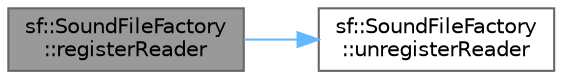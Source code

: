 digraph "sf::SoundFileFactory::registerReader"
{
 // LATEX_PDF_SIZE
  bgcolor="transparent";
  edge [fontname=Helvetica,fontsize=10,labelfontname=Helvetica,labelfontsize=10];
  node [fontname=Helvetica,fontsize=10,shape=box,height=0.2,width=0.4];
  rankdir="LR";
  Node1 [id="Node000001",label="sf::SoundFileFactory\l::registerReader",height=0.2,width=0.4,color="gray40", fillcolor="grey60", style="filled", fontcolor="black",tooltip="Register a new reader."];
  Node1 -> Node2 [id="edge1_Node000001_Node000002",color="steelblue1",style="solid",tooltip=" "];
  Node2 [id="Node000002",label="sf::SoundFileFactory\l::unregisterReader",height=0.2,width=0.4,color="grey40", fillcolor="white", style="filled",URL="$classsf_1_1_sound_file_factory.html#a9e6765c41e2784bc755388afb4a2f432",tooltip="Unregister a reader."];
}
